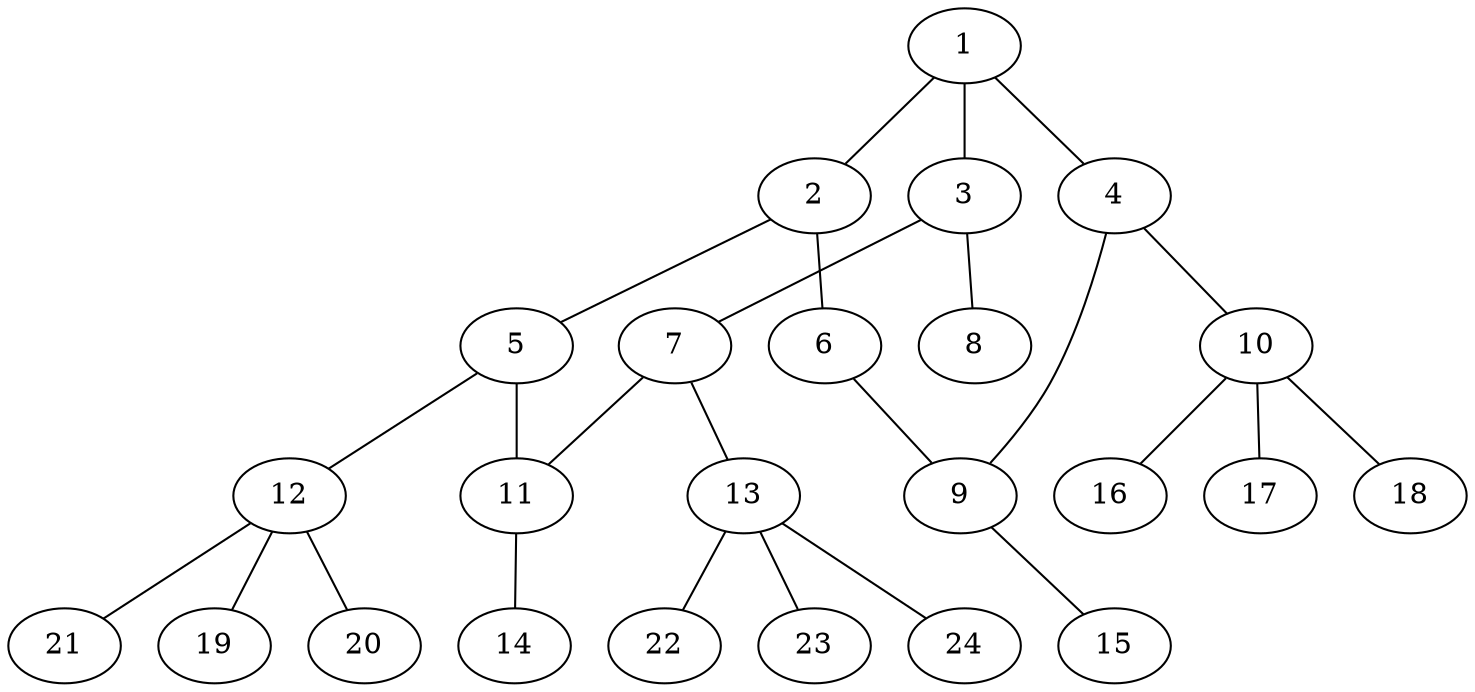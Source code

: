 graph molecule_2900 {
	1	 [chem=C];
	2	 [chem=C];
	1 -- 2	 [valence=2];
	3	 [chem=C];
	1 -- 3	 [valence=1];
	4	 [chem=N];
	1 -- 4	 [valence=1];
	5	 [chem=N];
	2 -- 5	 [valence=1];
	6	 [chem=N];
	2 -- 6	 [valence=1];
	7	 [chem=N];
	3 -- 7	 [valence=1];
	8	 [chem=O];
	3 -- 8	 [valence=2];
	9	 [chem=C];
	4 -- 9	 [valence=1];
	10	 [chem=C];
	4 -- 10	 [valence=1];
	11	 [chem=C];
	5 -- 11	 [valence=1];
	12	 [chem=C];
	5 -- 12	 [valence=1];
	6 -- 9	 [valence=2];
	7 -- 11	 [valence=1];
	13	 [chem=C];
	7 -- 13	 [valence=1];
	15	 [chem=H];
	9 -- 15	 [valence=1];
	16	 [chem=H];
	10 -- 16	 [valence=1];
	17	 [chem=H];
	10 -- 17	 [valence=1];
	18	 [chem=H];
	10 -- 18	 [valence=1];
	14	 [chem=O];
	11 -- 14	 [valence=2];
	19	 [chem=H];
	12 -- 19	 [valence=1];
	20	 [chem=H];
	12 -- 20	 [valence=1];
	21	 [chem=H];
	12 -- 21	 [valence=1];
	22	 [chem=H];
	13 -- 22	 [valence=1];
	23	 [chem=H];
	13 -- 23	 [valence=1];
	24	 [chem=H];
	13 -- 24	 [valence=1];
}
